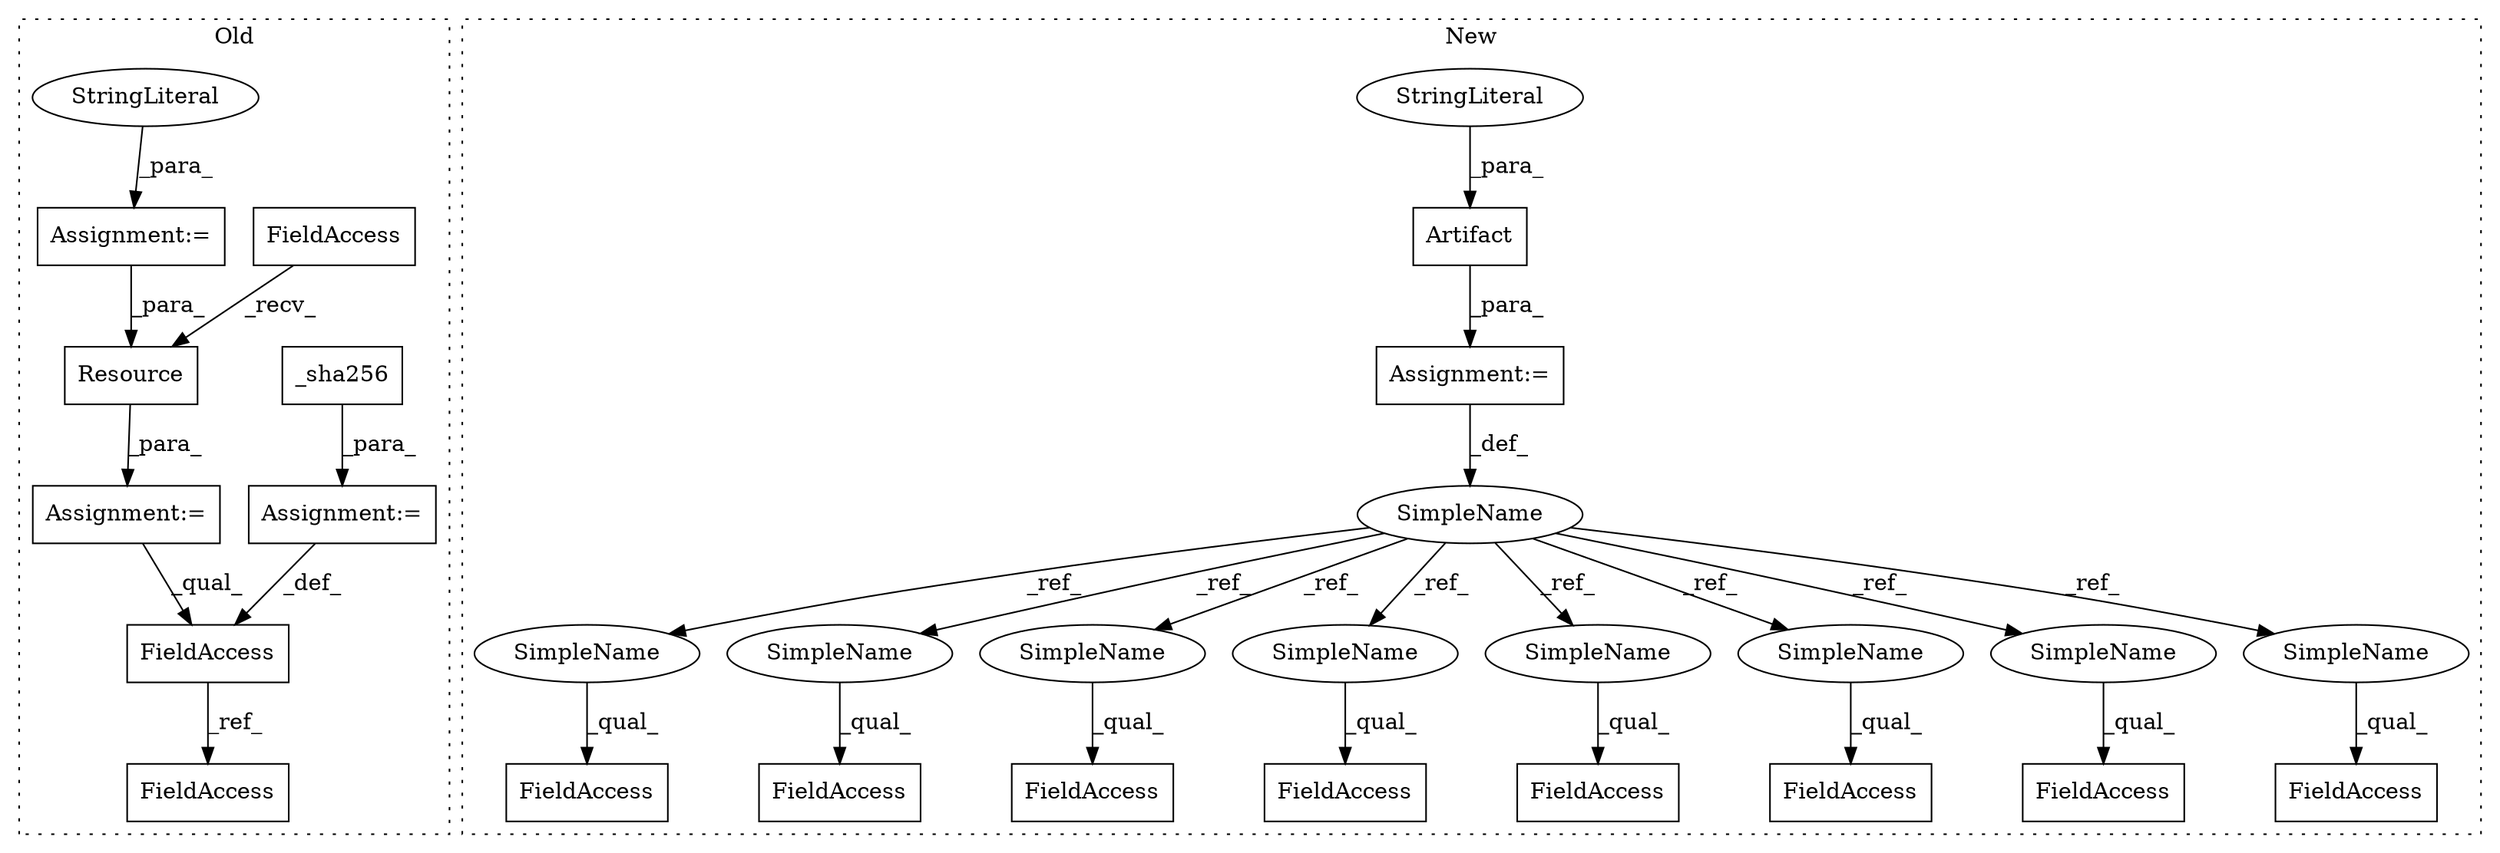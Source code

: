 digraph G {
subgraph cluster0 {
1 [label="Resource" a="32" s="13039,13051" l="9,1" shape="box"];
3 [label="FieldAccess" a="22" s="13058" l="16" shape="box"];
4 [label="_sha256" a="32" s="13075,13100" l="8,1" shape="box"];
5 [label="FieldAccess" a="22" s="12996" l="19" shape="box"];
7 [label="Assignment:=" a="7" s="12995" l="1" shape="box"];
8 [label="Assignment:=" a="7" s="12960" l="1" shape="box"];
10 [label="StringLiteral" a="45" s="12961" l="19" shape="ellipse"];
11 [label="Assignment:=" a="7" s="13074" l="1" shape="box"];
12 [label="FieldAccess" a="22" s="13713" l="16" shape="box"];
label = "Old";
style="dotted";
}
subgraph cluster1 {
2 [label="Artifact" a="32" s="12228,12247" l="9,1" shape="box"];
6 [label="StringLiteral" a="45" s="12237" l="10" shape="ellipse"];
9 [label="Assignment:=" a="7" s="12227" l="1" shape="box"];
13 [label="FieldAccess" a="22" s="12872" l="15" shape="box"];
14 [label="SimpleName" a="42" s="12226" l="1" shape="ellipse"];
15 [label="FieldAccess" a="22" s="12866" l="5" shape="box"];
16 [label="FieldAccess" a="22" s="12763" l="14" shape="box"];
17 [label="FieldAccess" a="22" s="12578" l="5" shape="box"];
18 [label="FieldAccess" a="22" s="12358" l="14" shape="box"];
19 [label="FieldAccess" a="22" s="12690" l="14" shape="box"];
20 [label="FieldAccess" a="22" s="12308" l="14" shape="box"];
21 [label="FieldAccess" a="22" s="12402" l="14" shape="box"];
22 [label="SimpleName" a="42" s="12358" l="1" shape="ellipse"];
23 [label="SimpleName" a="42" s="12578" l="1" shape="ellipse"];
24 [label="SimpleName" a="42" s="12872" l="1" shape="ellipse"];
25 [label="SimpleName" a="42" s="12308" l="1" shape="ellipse"];
26 [label="SimpleName" a="42" s="12866" l="1" shape="ellipse"];
27 [label="SimpleName" a="42" s="12763" l="1" shape="ellipse"];
28 [label="SimpleName" a="42" s="12690" l="1" shape="ellipse"];
29 [label="SimpleName" a="42" s="12402" l="1" shape="ellipse"];
label = "New";
style="dotted";
}
1 -> 7 [label="_para_"];
2 -> 9 [label="_para_"];
3 -> 12 [label="_ref_"];
4 -> 11 [label="_para_"];
5 -> 1 [label="_recv_"];
6 -> 2 [label="_para_"];
7 -> 3 [label="_qual_"];
8 -> 1 [label="_para_"];
9 -> 14 [label="_def_"];
10 -> 8 [label="_para_"];
11 -> 3 [label="_def_"];
14 -> 27 [label="_ref_"];
14 -> 22 [label="_ref_"];
14 -> 23 [label="_ref_"];
14 -> 25 [label="_ref_"];
14 -> 29 [label="_ref_"];
14 -> 26 [label="_ref_"];
14 -> 24 [label="_ref_"];
14 -> 28 [label="_ref_"];
22 -> 18 [label="_qual_"];
23 -> 17 [label="_qual_"];
24 -> 13 [label="_qual_"];
25 -> 20 [label="_qual_"];
26 -> 15 [label="_qual_"];
27 -> 16 [label="_qual_"];
28 -> 19 [label="_qual_"];
29 -> 21 [label="_qual_"];
}